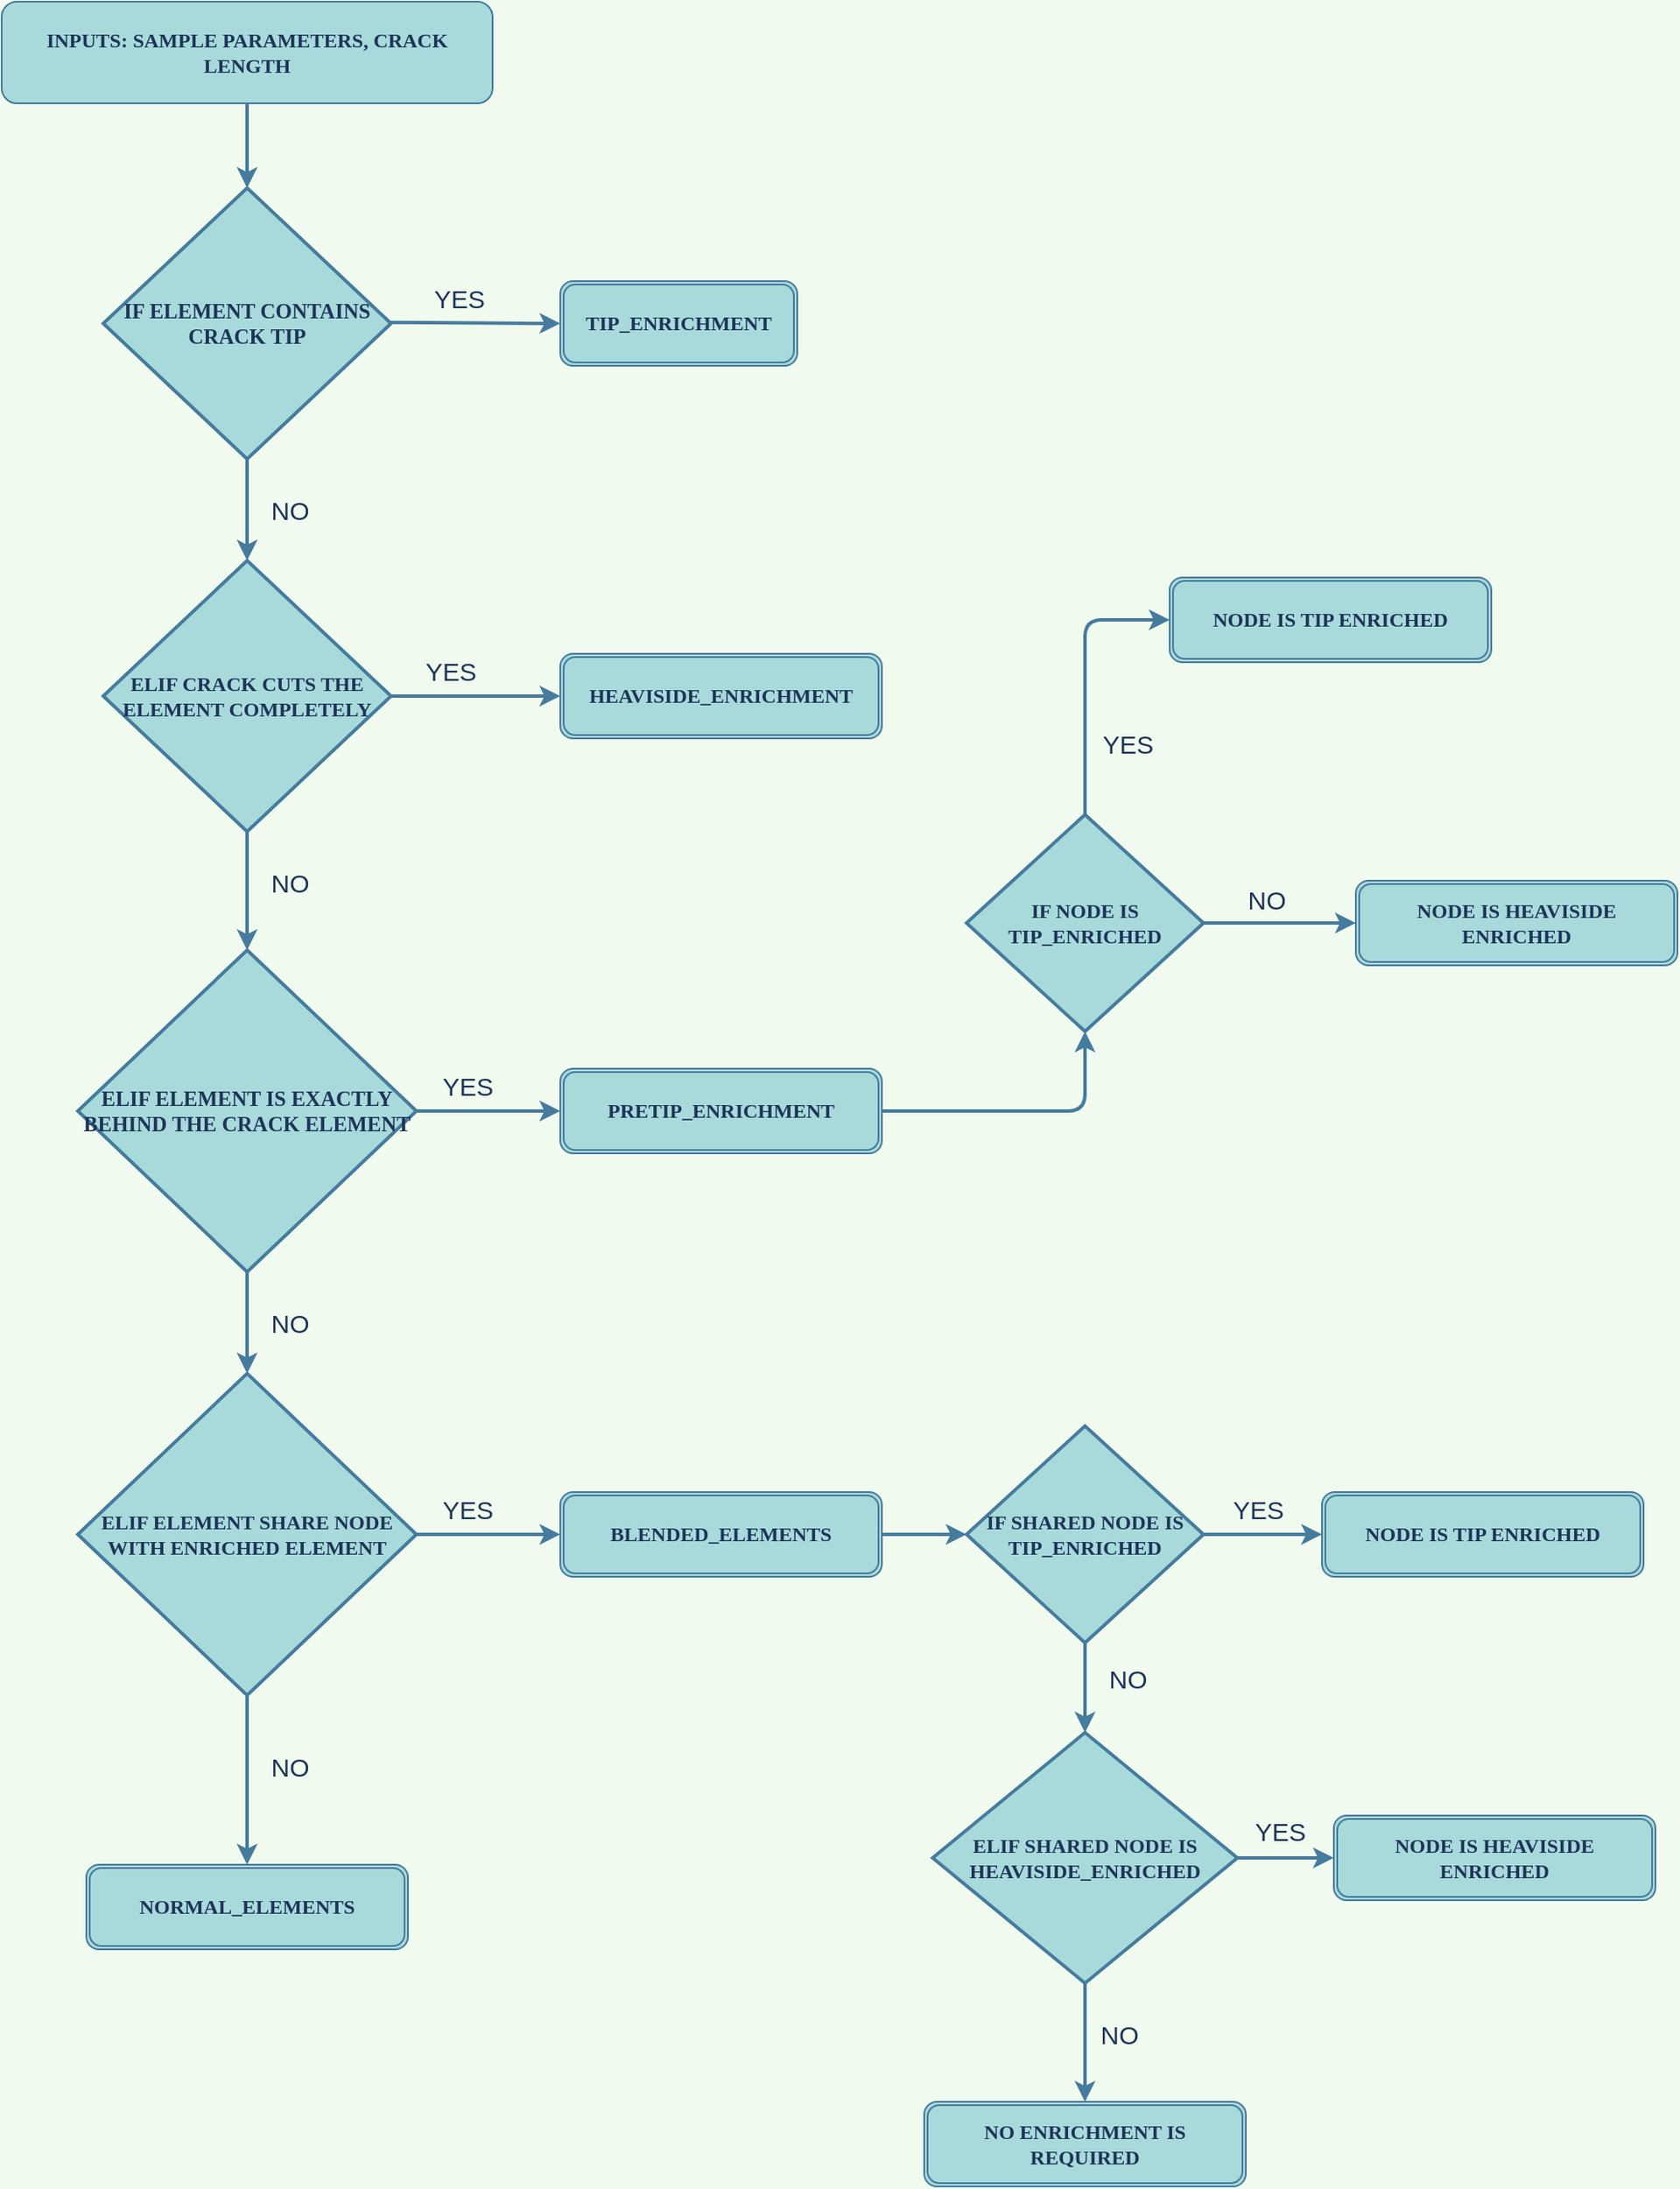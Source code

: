 <mxfile version="16.6.4" type="device"><diagram id="C5RBs43oDa-KdzZeNtuy" name="Page-1"><mxGraphModel dx="1887" dy="5671" grid="1" gridSize="10" guides="1" tooltips="1" connect="1" arrows="1" fold="1" page="1" pageScale="1" pageWidth="1654" pageHeight="1169" background="#F1FAEE" math="0" shadow="0"><root><mxCell id="WIyWlLk6GJQsqaUBKTNV-0"/><mxCell id="WIyWlLk6GJQsqaUBKTNV-1" parent="WIyWlLk6GJQsqaUBKTNV-0"/><mxCell id="WIyWlLk6GJQsqaUBKTNV-3" value="&lt;p&gt;&lt;font face=&quot;Comic Sans MS&quot;&gt;&lt;b&gt;INPUTS: SAMPLE PARAMETERS, CRACK LENGTH&lt;/b&gt;&lt;/font&gt;&lt;/p&gt;" style="rounded=1;whiteSpace=wrap;html=1;fontSize=12;glass=0;strokeWidth=1;shadow=0;fillColor=#A8DADC;strokeColor=#457B9D;fontColor=#1D3557;" parent="WIyWlLk6GJQsqaUBKTNV-1" vertex="1"><mxGeometry x="290" y="-4440" width="290" height="60" as="geometry"/></mxCell><mxCell id="pGR_r2lRMw8dsg4bfMNe-26" value="" style="edgeStyle=orthogonalEdgeStyle;rounded=1;sketch=0;orthogonalLoop=1;jettySize=auto;html=1;strokeWidth=2;labelBackgroundColor=#F1FAEE;strokeColor=#457B9D;fontColor=#1D3557;" parent="WIyWlLk6GJQsqaUBKTNV-1" source="pGR_r2lRMw8dsg4bfMNe-2" target="pGR_r2lRMw8dsg4bfMNe-12" edge="1"><mxGeometry relative="1" as="geometry"/></mxCell><mxCell id="pGR_r2lRMw8dsg4bfMNe-2" value="&lt;b&gt;&lt;font style=&quot;font-size: 12.5px&quot;&gt;IF ELEMENT CONTAINS CRACK TIP&lt;/font&gt;&lt;/b&gt;" style="strokeWidth=2;html=1;shape=mxgraph.flowchart.decision;whiteSpace=wrap;fontFamily=Comic Sans MS;rounded=1;fillColor=#A8DADC;strokeColor=#457B9D;fontColor=#1D3557;" parent="WIyWlLk6GJQsqaUBKTNV-1" vertex="1"><mxGeometry x="350" y="-4330" width="170" height="160" as="geometry"/></mxCell><mxCell id="pGR_r2lRMw8dsg4bfMNe-6" value="" style="endArrow=classic;html=1;rounded=1;fontFamily=Comic Sans MS;entryX=0;entryY=0.5;entryDx=0;entryDy=0;strokeWidth=2;labelBackgroundColor=#F1FAEE;strokeColor=#457B9D;fontColor=#1D3557;" parent="WIyWlLk6GJQsqaUBKTNV-1" target="pGR_r2lRMw8dsg4bfMNe-10" edge="1"><mxGeometry width="50" height="50" relative="1" as="geometry"><mxPoint x="520" y="-4250.59" as="sourcePoint"/><mxPoint x="615" y="-4250" as="targetPoint"/></mxGeometry></mxCell><mxCell id="pGR_r2lRMw8dsg4bfMNe-8" value="" style="endArrow=classic;html=1;rounded=1;fontFamily=Comic Sans MS;exitX=0.5;exitY=1;exitDx=0;exitDy=0;entryX=0.5;entryY=0;entryDx=0;entryDy=0;entryPerimeter=0;strokeWidth=2;labelBackgroundColor=#F1FAEE;strokeColor=#457B9D;fontColor=#1D3557;" parent="WIyWlLk6GJQsqaUBKTNV-1" source="WIyWlLk6GJQsqaUBKTNV-3" target="pGR_r2lRMw8dsg4bfMNe-2" edge="1"><mxGeometry width="50" height="50" relative="1" as="geometry"><mxPoint x="795" y="-4170" as="sourcePoint"/><mxPoint x="845" y="-4220" as="targetPoint"/></mxGeometry></mxCell><mxCell id="pGR_r2lRMw8dsg4bfMNe-9" value="&lt;span&gt;&lt;b&gt;HEAVISIDE_ENRICHMENT&lt;/b&gt;&lt;/span&gt;" style="shape=ext;double=1;rounded=1;whiteSpace=wrap;html=1;fontFamily=Comic Sans MS;fillColor=#A8DADC;strokeColor=#457B9D;fontColor=#1D3557;" parent="WIyWlLk6GJQsqaUBKTNV-1" vertex="1"><mxGeometry x="620" y="-4055" width="190" height="50" as="geometry"/></mxCell><mxCell id="pGR_r2lRMw8dsg4bfMNe-10" value="&lt;span&gt;&lt;b&gt;TIP_ENRICHMENT&lt;/b&gt;&lt;/span&gt;" style="shape=ext;double=1;rounded=1;whiteSpace=wrap;html=1;fontFamily=Comic Sans MS;fillColor=#A8DADC;strokeColor=#457B9D;fontColor=#1D3557;" parent="WIyWlLk6GJQsqaUBKTNV-1" vertex="1"><mxGeometry x="620" y="-4275" width="140" height="50" as="geometry"/></mxCell><mxCell id="pGR_r2lRMw8dsg4bfMNe-27" value="" style="edgeStyle=orthogonalEdgeStyle;rounded=1;sketch=0;orthogonalLoop=1;jettySize=auto;html=1;strokeWidth=2;labelBackgroundColor=#F1FAEE;strokeColor=#457B9D;fontColor=#1D3557;" parent="WIyWlLk6GJQsqaUBKTNV-1" source="pGR_r2lRMw8dsg4bfMNe-12" target="pGR_r2lRMw8dsg4bfMNe-16" edge="1"><mxGeometry relative="1" as="geometry"/></mxCell><mxCell id="pGR_r2lRMw8dsg4bfMNe-12" value="&lt;b&gt;ELIF CRACK CUTS THE ELEMENT COMPLETELY&lt;/b&gt;" style="strokeWidth=2;html=1;shape=mxgraph.flowchart.decision;whiteSpace=wrap;fontFamily=Comic Sans MS;rounded=1;fillColor=#A8DADC;strokeColor=#457B9D;fontColor=#1D3557;" parent="WIyWlLk6GJQsqaUBKTNV-1" vertex="1"><mxGeometry x="350" y="-4110" width="170" height="160" as="geometry"/></mxCell><mxCell id="pGR_r2lRMw8dsg4bfMNe-13" value="" style="endArrow=classic;html=1;rounded=1;fontFamily=Comic Sans MS;entryX=0;entryY=0.5;entryDx=0;entryDy=0;strokeWidth=2;labelBackgroundColor=#F1FAEE;strokeColor=#457B9D;fontColor=#1D3557;" parent="WIyWlLk6GJQsqaUBKTNV-1" target="pGR_r2lRMw8dsg4bfMNe-9" edge="1"><mxGeometry width="50" height="50" relative="1" as="geometry"><mxPoint x="520" y="-4030" as="sourcePoint"/><mxPoint x="615" y="-4029.41" as="targetPoint"/></mxGeometry></mxCell><mxCell id="pGR_r2lRMw8dsg4bfMNe-15" value="&lt;span&gt;&lt;b&gt;PRETIP_ENRICHMENT&lt;/b&gt;&lt;/span&gt;" style="shape=ext;double=1;rounded=1;whiteSpace=wrap;html=1;fontFamily=Comic Sans MS;fillColor=#A8DADC;strokeColor=#457B9D;fontColor=#1D3557;" parent="WIyWlLk6GJQsqaUBKTNV-1" vertex="1"><mxGeometry x="620" y="-3810" width="190" height="50" as="geometry"/></mxCell><mxCell id="pGR_r2lRMw8dsg4bfMNe-28" value="" style="edgeStyle=orthogonalEdgeStyle;rounded=1;sketch=0;orthogonalLoop=1;jettySize=auto;html=1;strokeWidth=2;labelBackgroundColor=#F1FAEE;strokeColor=#457B9D;fontColor=#1D3557;" parent="WIyWlLk6GJQsqaUBKTNV-1" source="pGR_r2lRMw8dsg4bfMNe-16" target="pGR_r2lRMw8dsg4bfMNe-23" edge="1"><mxGeometry relative="1" as="geometry"/></mxCell><mxCell id="pGR_r2lRMw8dsg4bfMNe-16" value="&lt;b&gt;&lt;font style=&quot;font-size: 12.5px&quot;&gt;ELIF ELEMENT IS EXACTLY BEHIND THE CRACK ELEMENT&lt;/font&gt;&lt;/b&gt;" style="strokeWidth=2;html=1;shape=mxgraph.flowchart.decision;whiteSpace=wrap;fontFamily=Comic Sans MS;rounded=1;fillColor=#A8DADC;strokeColor=#457B9D;fontColor=#1D3557;" parent="WIyWlLk6GJQsqaUBKTNV-1" vertex="1"><mxGeometry x="335" y="-3880" width="200" height="190" as="geometry"/></mxCell><mxCell id="pGR_r2lRMw8dsg4bfMNe-17" value="" style="endArrow=classic;html=1;rounded=1;fontFamily=Comic Sans MS;exitX=1;exitY=0.5;exitDx=0;exitDy=0;exitPerimeter=0;entryX=0;entryY=0.5;entryDx=0;entryDy=0;strokeWidth=2;labelBackgroundColor=#F1FAEE;strokeColor=#457B9D;fontColor=#1D3557;" parent="WIyWlLk6GJQsqaUBKTNV-1" source="pGR_r2lRMw8dsg4bfMNe-16" target="pGR_r2lRMw8dsg4bfMNe-15" edge="1"><mxGeometry width="50" height="50" relative="1" as="geometry"><mxPoint x="525" y="-3880" as="sourcePoint"/><mxPoint x="620" y="-3879.41" as="targetPoint"/></mxGeometry></mxCell><mxCell id="pGR_r2lRMw8dsg4bfMNe-20" value="&lt;span&gt;&lt;b&gt;NORMAL_ELEMENTS&lt;/b&gt;&lt;/span&gt;" style="shape=ext;double=1;rounded=1;whiteSpace=wrap;html=1;fontFamily=Comic Sans MS;fillColor=#A8DADC;strokeColor=#457B9D;fontColor=#1D3557;" parent="WIyWlLk6GJQsqaUBKTNV-1" vertex="1"><mxGeometry x="340" y="-3340" width="190" height="50" as="geometry"/></mxCell><mxCell id="pGR_r2lRMw8dsg4bfMNe-86" value="" style="edgeStyle=orthogonalEdgeStyle;rounded=1;sketch=0;orthogonalLoop=1;jettySize=auto;html=1;labelBackgroundColor=none;fontSize=15;strokeWidth=2;strokeColor=#457B9D;fontColor=#1D3557;" parent="WIyWlLk6GJQsqaUBKTNV-1" source="pGR_r2lRMw8dsg4bfMNe-22" target="pGR_r2lRMw8dsg4bfMNe-82" edge="1"><mxGeometry relative="1" as="geometry"/></mxCell><mxCell id="pGR_r2lRMw8dsg4bfMNe-22" value="&lt;span&gt;&lt;b&gt;BLENDED_ELEMENTS&lt;/b&gt;&lt;/span&gt;" style="shape=ext;double=1;rounded=1;whiteSpace=wrap;html=1;fontFamily=Comic Sans MS;fillColor=#A8DADC;strokeColor=#457B9D;fontColor=#1D3557;" parent="WIyWlLk6GJQsqaUBKTNV-1" vertex="1"><mxGeometry x="620" y="-3560" width="190" height="50" as="geometry"/></mxCell><mxCell id="pGR_r2lRMw8dsg4bfMNe-29" value="" style="edgeStyle=orthogonalEdgeStyle;rounded=1;sketch=0;orthogonalLoop=1;jettySize=auto;html=1;endSize=6;startSize=6;jumpSize=6;strokeWidth=2;labelBackgroundColor=#F1FAEE;strokeColor=#457B9D;fontColor=#1D3557;" parent="WIyWlLk6GJQsqaUBKTNV-1" source="pGR_r2lRMw8dsg4bfMNe-23" target="pGR_r2lRMw8dsg4bfMNe-20" edge="1"><mxGeometry relative="1" as="geometry"/></mxCell><mxCell id="pGR_r2lRMw8dsg4bfMNe-23" value="&lt;b&gt;ELIF ELEMENT SHARE NODE WITH ENRICHED ELEMENT&lt;/b&gt;" style="strokeWidth=2;html=1;shape=mxgraph.flowchart.decision;whiteSpace=wrap;fontFamily=Comic Sans MS;rounded=1;fillColor=#A8DADC;strokeColor=#457B9D;fontColor=#1D3557;" parent="WIyWlLk6GJQsqaUBKTNV-1" vertex="1"><mxGeometry x="335" y="-3630" width="200" height="190" as="geometry"/></mxCell><mxCell id="pGR_r2lRMw8dsg4bfMNe-24" value="" style="endArrow=classic;html=1;rounded=1;fontFamily=Comic Sans MS;exitX=1;exitY=0.5;exitDx=0;exitDy=0;exitPerimeter=0;entryX=0;entryY=0.5;entryDx=0;entryDy=0;fontSize=15;fontStyle=1;strokeWidth=2;labelBackgroundColor=#F1FAEE;strokeColor=#457B9D;fontColor=#1D3557;" parent="WIyWlLk6GJQsqaUBKTNV-1" source="pGR_r2lRMw8dsg4bfMNe-23" target="pGR_r2lRMw8dsg4bfMNe-22" edge="1"><mxGeometry width="50" height="50" relative="1" as="geometry"><mxPoint x="525" y="-3670" as="sourcePoint"/><mxPoint x="620" y="-3669.41" as="targetPoint"/></mxGeometry></mxCell><mxCell id="pGR_r2lRMw8dsg4bfMNe-79" value="" style="edgeStyle=orthogonalEdgeStyle;rounded=1;sketch=0;orthogonalLoop=1;jettySize=auto;html=1;labelBackgroundColor=none;fontSize=15;strokeWidth=2;strokeColor=#457B9D;fontColor=#1D3557;" parent="WIyWlLk6GJQsqaUBKTNV-1" source="pGR_r2lRMw8dsg4bfMNe-39" target="pGR_r2lRMw8dsg4bfMNe-77" edge="1"><mxGeometry relative="1" as="geometry"/></mxCell><mxCell id="pGR_r2lRMw8dsg4bfMNe-39" value="&lt;b&gt;IF NODE IS TIP_ENRICHED&lt;/b&gt;" style="strokeWidth=2;html=1;shape=mxgraph.flowchart.decision;whiteSpace=wrap;fontFamily=Comic Sans MS;rounded=1;fillColor=#A8DADC;strokeColor=#457B9D;fontColor=#1D3557;" parent="WIyWlLk6GJQsqaUBKTNV-1" vertex="1"><mxGeometry x="860" y="-3960" width="140" height="128" as="geometry"/></mxCell><mxCell id="pGR_r2lRMw8dsg4bfMNe-54" value="YES" style="text;html=1;resizable=0;autosize=1;align=center;verticalAlign=middle;points=[];fillColor=none;strokeColor=none;rounded=1;sketch=0;fontSize=15;fontColor=#1D3557;" parent="WIyWlLk6GJQsqaUBKTNV-1" vertex="1"><mxGeometry x="530" y="-4055" width="50" height="20" as="geometry"/></mxCell><mxCell id="pGR_r2lRMw8dsg4bfMNe-67" value="YES" style="text;html=1;resizable=0;autosize=1;align=center;verticalAlign=middle;points=[];fillColor=none;strokeColor=none;rounded=1;sketch=0;fontSize=15;fontColor=#1D3557;" parent="WIyWlLk6GJQsqaUBKTNV-1" vertex="1"><mxGeometry x="540" y="-3810" width="50" height="20" as="geometry"/></mxCell><mxCell id="pGR_r2lRMw8dsg4bfMNe-68" value="YES" style="text;html=1;resizable=0;autosize=1;align=center;verticalAlign=middle;points=[];fillColor=none;strokeColor=none;rounded=1;sketch=0;fontSize=15;fontColor=#1D3557;" parent="WIyWlLk6GJQsqaUBKTNV-1" vertex="1"><mxGeometry x="540" y="-3560" width="50" height="20" as="geometry"/></mxCell><mxCell id="pGR_r2lRMw8dsg4bfMNe-69" value="YES" style="text;html=1;resizable=0;autosize=1;align=center;verticalAlign=middle;points=[];fillColor=none;strokeColor=none;rounded=1;sketch=0;fontSize=15;fontColor=#1D3557;" parent="WIyWlLk6GJQsqaUBKTNV-1" vertex="1"><mxGeometry x="930" y="-4012" width="50" height="20" as="geometry"/></mxCell><mxCell id="pGR_r2lRMw8dsg4bfMNe-70" value="YES" style="text;html=1;resizable=0;autosize=1;align=center;verticalAlign=middle;points=[];fillColor=none;strokeColor=none;rounded=1;sketch=0;fontSize=15;fontColor=#1D3557;" parent="WIyWlLk6GJQsqaUBKTNV-1" vertex="1"><mxGeometry x="535" y="-4275" width="50" height="20" as="geometry"/></mxCell><mxCell id="pGR_r2lRMw8dsg4bfMNe-71" value="NO" style="text;html=1;resizable=0;autosize=1;align=center;verticalAlign=middle;points=[];fillColor=none;strokeColor=none;rounded=1;sketch=0;fontSize=15;fontColor=#1D3557;" parent="WIyWlLk6GJQsqaUBKTNV-1" vertex="1"><mxGeometry x="1017" y="-3920" width="40" height="20" as="geometry"/></mxCell><mxCell id="pGR_r2lRMw8dsg4bfMNe-72" value="NO" style="text;html=1;resizable=0;autosize=1;align=center;verticalAlign=middle;points=[];fillColor=none;strokeColor=none;rounded=1;sketch=0;fontSize=15;fontColor=#1D3557;" parent="WIyWlLk6GJQsqaUBKTNV-1" vertex="1"><mxGeometry x="440" y="-3408" width="40" height="20" as="geometry"/></mxCell><mxCell id="pGR_r2lRMw8dsg4bfMNe-73" value="NO" style="text;html=1;resizable=0;autosize=1;align=center;verticalAlign=middle;points=[];fillColor=none;strokeColor=none;rounded=1;sketch=0;fontSize=15;fontColor=#1D3557;" parent="WIyWlLk6GJQsqaUBKTNV-1" vertex="1"><mxGeometry x="440" y="-3670" width="40" height="20" as="geometry"/></mxCell><mxCell id="pGR_r2lRMw8dsg4bfMNe-74" value="NO" style="text;html=1;resizable=0;autosize=1;align=center;verticalAlign=middle;points=[];fillColor=none;strokeColor=none;rounded=1;sketch=0;fontSize=15;fontColor=#1D3557;" parent="WIyWlLk6GJQsqaUBKTNV-1" vertex="1"><mxGeometry x="440" y="-3930" width="40" height="20" as="geometry"/></mxCell><mxCell id="pGR_r2lRMw8dsg4bfMNe-75" value="NO" style="text;html=1;resizable=0;autosize=1;align=center;verticalAlign=middle;points=[];fillColor=none;strokeColor=none;rounded=1;sketch=0;fontSize=15;fontColor=#1D3557;" parent="WIyWlLk6GJQsqaUBKTNV-1" vertex="1"><mxGeometry x="440" y="-4150" width="40" height="20" as="geometry"/></mxCell><mxCell id="pGR_r2lRMw8dsg4bfMNe-76" value="&lt;span&gt;&lt;b&gt;NODE IS TIP ENRICHED&lt;/b&gt;&lt;/span&gt;" style="shape=ext;double=1;rounded=1;whiteSpace=wrap;html=1;fontFamily=Comic Sans MS;fillColor=#A8DADC;strokeColor=#457B9D;fontColor=#1D3557;" parent="WIyWlLk6GJQsqaUBKTNV-1" vertex="1"><mxGeometry x="980" y="-4100" width="190" height="50" as="geometry"/></mxCell><mxCell id="pGR_r2lRMw8dsg4bfMNe-77" value="&lt;span&gt;&lt;b&gt;NODE IS HEAVISIDE ENRICHED&lt;/b&gt;&lt;/span&gt;" style="shape=ext;double=1;rounded=1;whiteSpace=wrap;html=1;fontFamily=Comic Sans MS;fillColor=#A8DADC;strokeColor=#457B9D;fontColor=#1D3557;" parent="WIyWlLk6GJQsqaUBKTNV-1" vertex="1"><mxGeometry x="1090" y="-3921" width="190" height="50" as="geometry"/></mxCell><mxCell id="pGR_r2lRMw8dsg4bfMNe-78" value="" style="edgeStyle=segmentEdgeStyle;endArrow=classic;html=1;rounded=1;labelBackgroundColor=none;sketch=0;fontSize=15;exitX=1;exitY=0.5;exitDx=0;exitDy=0;strokeWidth=2;strokeColor=#457B9D;fontColor=#1D3557;" parent="WIyWlLk6GJQsqaUBKTNV-1" source="pGR_r2lRMw8dsg4bfMNe-15" target="pGR_r2lRMw8dsg4bfMNe-39" edge="1"><mxGeometry width="50" height="50" relative="1" as="geometry"><mxPoint x="940" y="-3750" as="sourcePoint"/><mxPoint x="990" y="-3820" as="targetPoint"/></mxGeometry></mxCell><mxCell id="pGR_r2lRMw8dsg4bfMNe-81" value="" style="edgeStyle=elbowEdgeStyle;elbow=horizontal;endArrow=classic;html=1;rounded=1;labelBackgroundColor=none;sketch=0;fontSize=15;entryX=0;entryY=0.5;entryDx=0;entryDy=0;strokeWidth=2;strokeColor=#457B9D;fontColor=#1D3557;" parent="WIyWlLk6GJQsqaUBKTNV-1" target="pGR_r2lRMw8dsg4bfMNe-76" edge="1"><mxGeometry width="50" height="50" relative="1" as="geometry"><mxPoint x="930" y="-3960" as="sourcePoint"/><mxPoint x="1040" y="-4020" as="targetPoint"/><Array as="points"><mxPoint x="930" y="-4080"/></Array></mxGeometry></mxCell><mxCell id="pGR_r2lRMw8dsg4bfMNe-85" value="" style="edgeStyle=orthogonalEdgeStyle;rounded=1;sketch=0;orthogonalLoop=1;jettySize=auto;html=1;labelBackgroundColor=none;fontSize=15;strokeWidth=2;strokeColor=#457B9D;fontColor=#1D3557;" parent="WIyWlLk6GJQsqaUBKTNV-1" source="pGR_r2lRMw8dsg4bfMNe-82" target="pGR_r2lRMw8dsg4bfMNe-83" edge="1"><mxGeometry relative="1" as="geometry"/></mxCell><mxCell id="pGR_r2lRMw8dsg4bfMNe-92" value="" style="edgeStyle=orthogonalEdgeStyle;rounded=1;sketch=0;orthogonalLoop=1;jettySize=auto;html=1;labelBackgroundColor=none;fontSize=15;strokeWidth=2;strokeColor=#457B9D;fontColor=#1D3557;" parent="WIyWlLk6GJQsqaUBKTNV-1" source="pGR_r2lRMw8dsg4bfMNe-82" target="pGR_r2lRMw8dsg4bfMNe-91" edge="1"><mxGeometry relative="1" as="geometry"/></mxCell><mxCell id="pGR_r2lRMw8dsg4bfMNe-82" value="&lt;b&gt;IF SHARED NODE IS TIP_ENRICHED&lt;/b&gt;" style="strokeWidth=2;html=1;shape=mxgraph.flowchart.decision;whiteSpace=wrap;fontFamily=Comic Sans MS;rounded=1;fillColor=#A8DADC;strokeColor=#457B9D;fontColor=#1D3557;" parent="WIyWlLk6GJQsqaUBKTNV-1" vertex="1"><mxGeometry x="860" y="-3599" width="140" height="128" as="geometry"/></mxCell><mxCell id="pGR_r2lRMw8dsg4bfMNe-97" value="" style="edgeStyle=orthogonalEdgeStyle;rounded=1;sketch=0;orthogonalLoop=1;jettySize=auto;html=1;labelBackgroundColor=none;fontSize=15;strokeWidth=2;strokeColor=#457B9D;fontColor=#1D3557;" parent="WIyWlLk6GJQsqaUBKTNV-1" source="pGR_r2lRMw8dsg4bfMNe-83" target="pGR_r2lRMw8dsg4bfMNe-96" edge="1"><mxGeometry relative="1" as="geometry"/></mxCell><mxCell id="pGR_r2lRMw8dsg4bfMNe-100" value="" style="edgeStyle=orthogonalEdgeStyle;rounded=1;sketch=0;orthogonalLoop=1;jettySize=auto;html=1;labelBackgroundColor=none;fontSize=15;strokeWidth=2;strokeColor=#457B9D;fontColor=#1D3557;" parent="WIyWlLk6GJQsqaUBKTNV-1" source="pGR_r2lRMw8dsg4bfMNe-83" target="pGR_r2lRMw8dsg4bfMNe-99" edge="1"><mxGeometry relative="1" as="geometry"/></mxCell><mxCell id="pGR_r2lRMw8dsg4bfMNe-83" value="&lt;b&gt;ELIF SHARED NODE IS HEAVISIDE_ENRICHED&lt;/b&gt;" style="strokeWidth=2;html=1;shape=mxgraph.flowchart.decision;whiteSpace=wrap;fontFamily=Comic Sans MS;rounded=1;fillColor=#A8DADC;strokeColor=#457B9D;fontColor=#1D3557;" parent="WIyWlLk6GJQsqaUBKTNV-1" vertex="1"><mxGeometry x="840" y="-3418" width="180" height="148" as="geometry"/></mxCell><mxCell id="pGR_r2lRMw8dsg4bfMNe-91" value="&lt;span&gt;&lt;b&gt;NODE IS TIP ENRICHED&lt;/b&gt;&lt;/span&gt;" style="shape=ext;double=1;rounded=1;whiteSpace=wrap;html=1;fontFamily=Comic Sans MS;fillColor=#A8DADC;strokeColor=#457B9D;fontColor=#1D3557;" parent="WIyWlLk6GJQsqaUBKTNV-1" vertex="1"><mxGeometry x="1070" y="-3560" width="190" height="50" as="geometry"/></mxCell><mxCell id="pGR_r2lRMw8dsg4bfMNe-93" value="YES" style="text;html=1;resizable=0;autosize=1;align=center;verticalAlign=middle;points=[];fillColor=none;strokeColor=none;rounded=1;sketch=0;fontSize=15;fontColor=#1D3557;" parent="WIyWlLk6GJQsqaUBKTNV-1" vertex="1"><mxGeometry x="1007" y="-3560" width="50" height="20" as="geometry"/></mxCell><mxCell id="pGR_r2lRMw8dsg4bfMNe-94" value="NO" style="text;html=1;resizable=0;autosize=1;align=center;verticalAlign=middle;points=[];fillColor=none;strokeColor=none;rounded=1;sketch=0;fontSize=15;fontColor=#1D3557;" parent="WIyWlLk6GJQsqaUBKTNV-1" vertex="1"><mxGeometry x="935" y="-3460" width="40" height="20" as="geometry"/></mxCell><mxCell id="pGR_r2lRMw8dsg4bfMNe-96" value="&lt;span&gt;&lt;b&gt;NODE IS HEAVISIDE ENRICHED&lt;/b&gt;&lt;/span&gt;" style="shape=ext;double=1;rounded=1;whiteSpace=wrap;html=1;fontFamily=Comic Sans MS;fillColor=#A8DADC;strokeColor=#457B9D;fontColor=#1D3557;" parent="WIyWlLk6GJQsqaUBKTNV-1" vertex="1"><mxGeometry x="1077" y="-3369" width="190" height="50" as="geometry"/></mxCell><mxCell id="pGR_r2lRMw8dsg4bfMNe-98" value="YES" style="text;html=1;resizable=0;autosize=1;align=center;verticalAlign=middle;points=[];fillColor=none;strokeColor=none;rounded=1;sketch=0;fontSize=15;fontColor=#1D3557;" parent="WIyWlLk6GJQsqaUBKTNV-1" vertex="1"><mxGeometry x="1020" y="-3370" width="50" height="20" as="geometry"/></mxCell><mxCell id="pGR_r2lRMw8dsg4bfMNe-99" value="&lt;span&gt;&lt;b&gt;NO ENRICHMENT IS REQUIRED&lt;/b&gt;&lt;/span&gt;" style="shape=ext;double=1;rounded=1;whiteSpace=wrap;html=1;fontFamily=Comic Sans MS;fillColor=#A8DADC;strokeColor=#457B9D;fontColor=#1D3557;" parent="WIyWlLk6GJQsqaUBKTNV-1" vertex="1"><mxGeometry x="835" y="-3200" width="190" height="50" as="geometry"/></mxCell><mxCell id="pGR_r2lRMw8dsg4bfMNe-101" value="NO" style="text;html=1;resizable=0;autosize=1;align=center;verticalAlign=middle;points=[];fillColor=none;strokeColor=none;rounded=1;sketch=0;fontSize=15;fontColor=#1D3557;" parent="WIyWlLk6GJQsqaUBKTNV-1" vertex="1"><mxGeometry x="930" y="-3250" width="40" height="20" as="geometry"/></mxCell></root></mxGraphModel></diagram></mxfile>